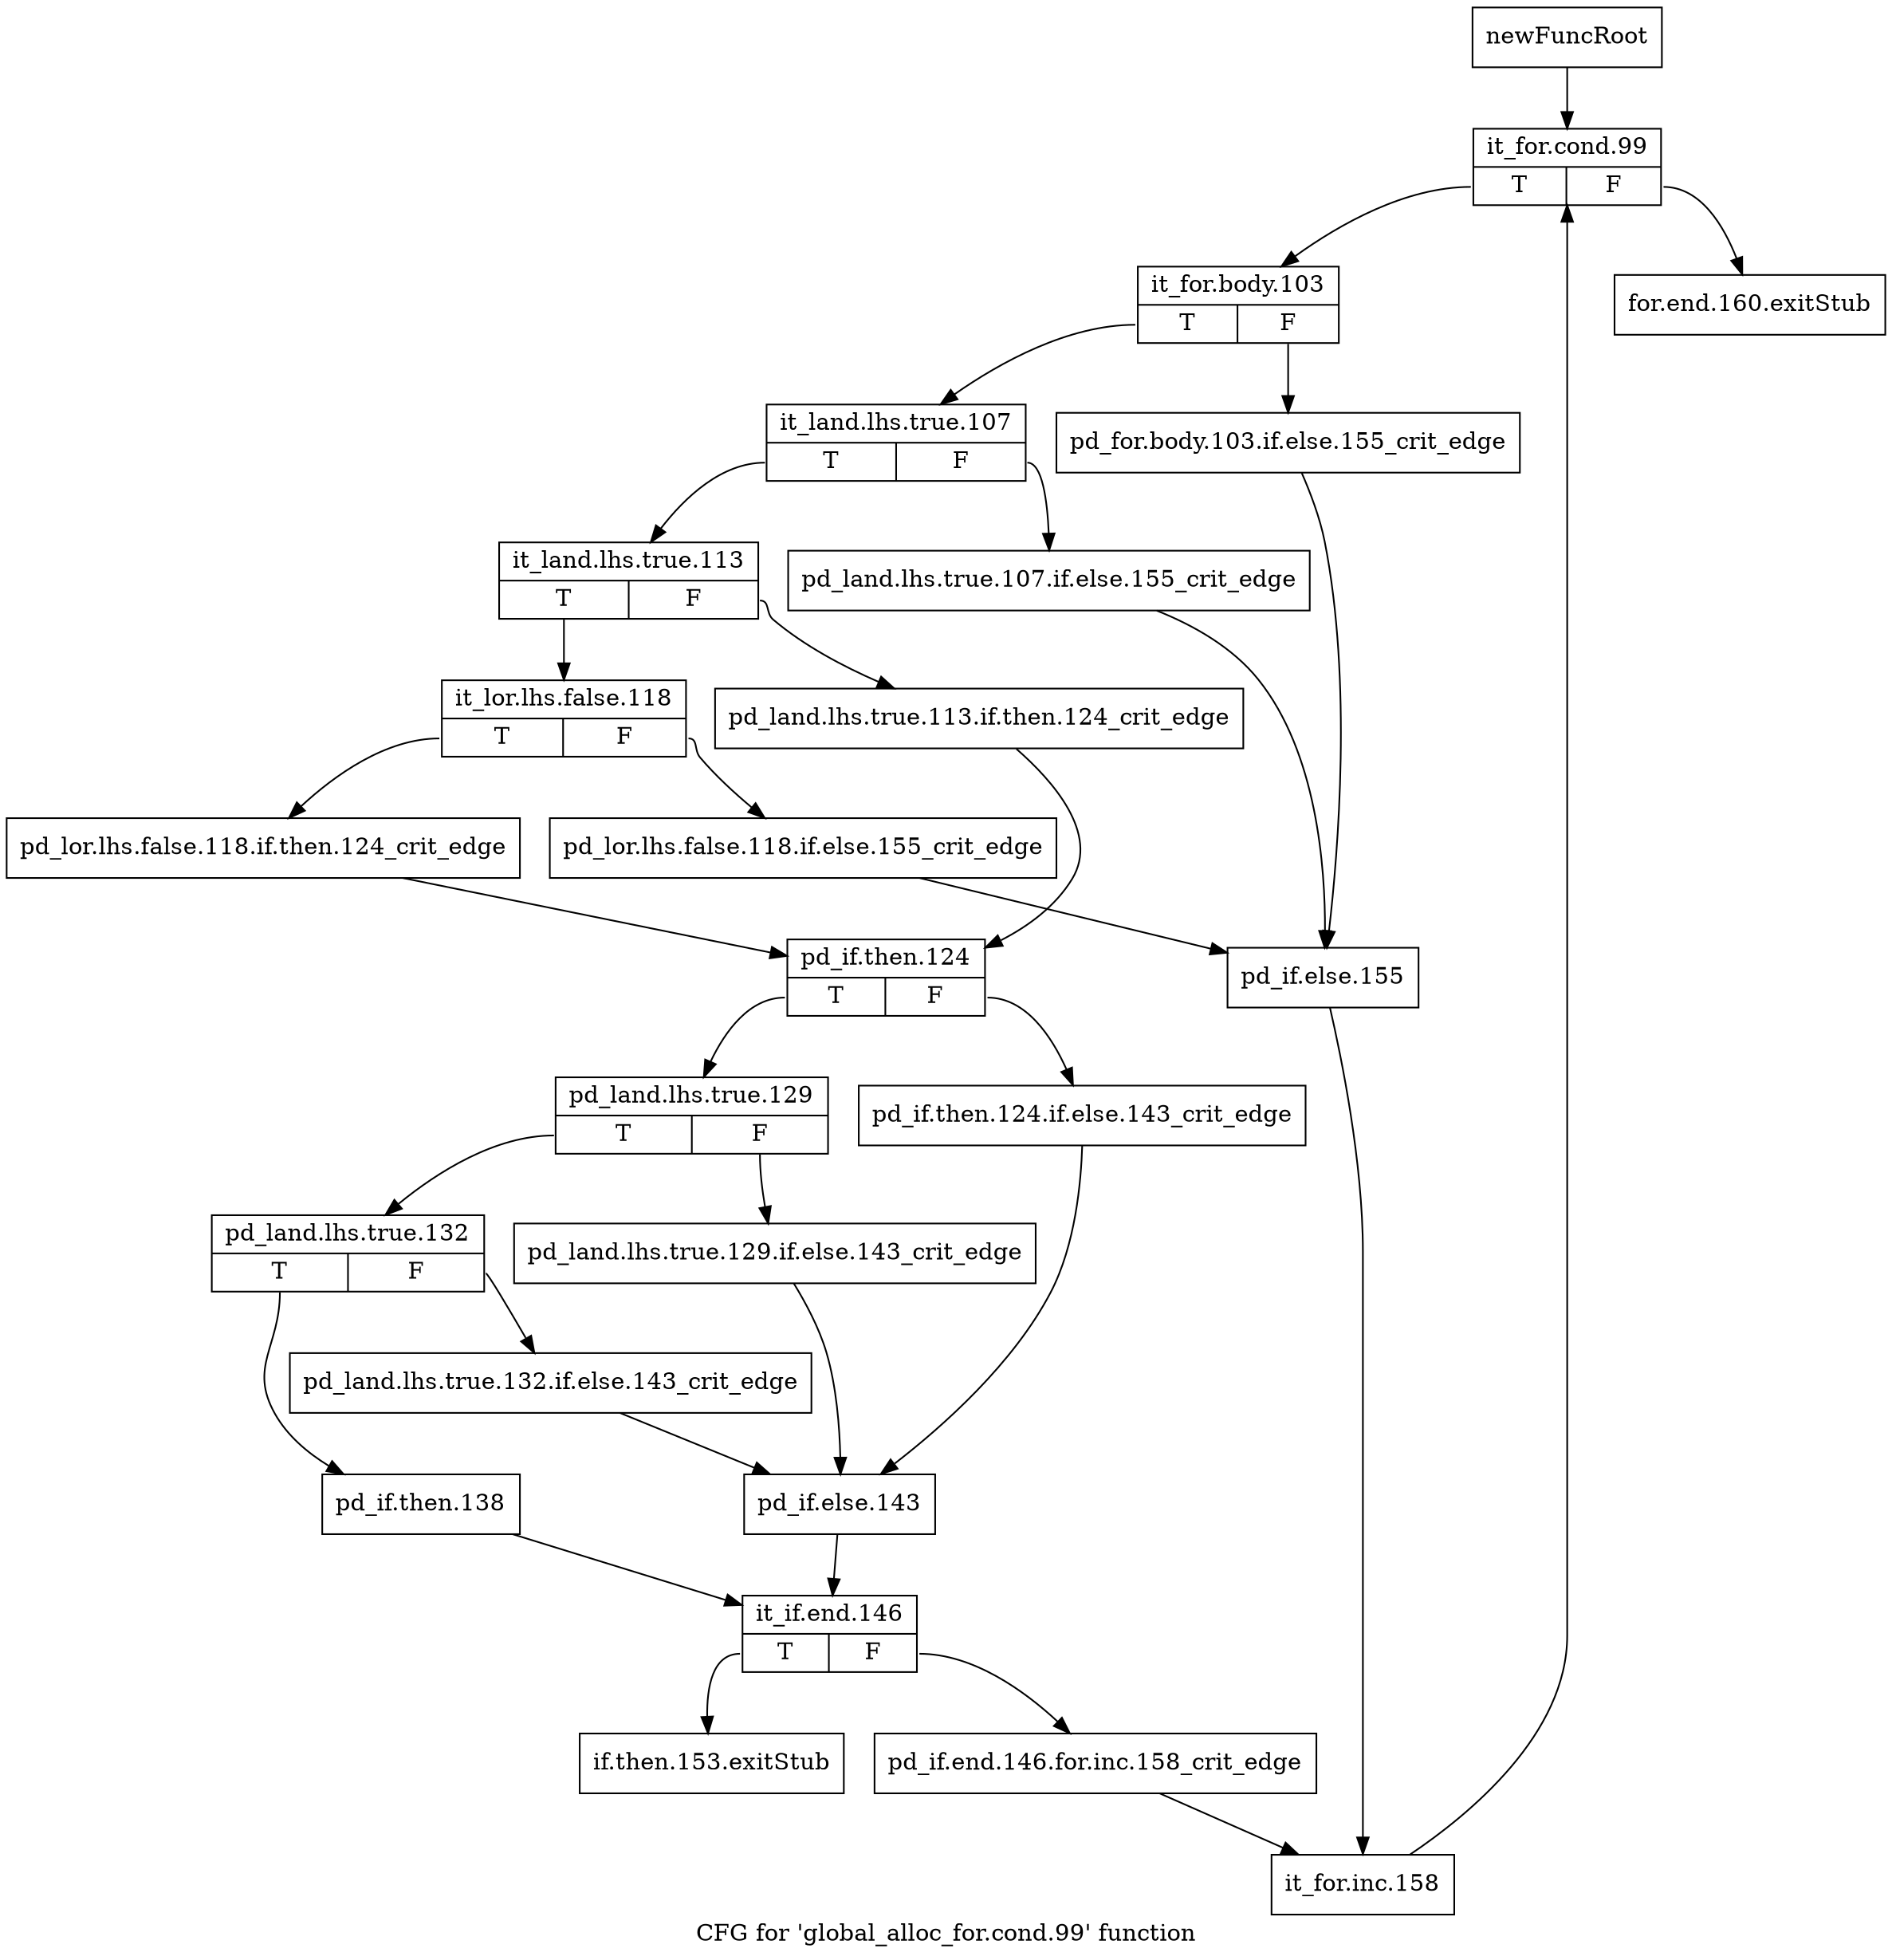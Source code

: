 digraph "CFG for 'global_alloc_for.cond.99' function" {
	label="CFG for 'global_alloc_for.cond.99' function";

	Node0xb1e6f60 [shape=record,label="{newFuncRoot}"];
	Node0xb1e6f60 -> Node0xb2095d0;
	Node0xb209530 [shape=record,label="{for.end.160.exitStub}"];
	Node0xb209580 [shape=record,label="{if.then.153.exitStub}"];
	Node0xb2095d0 [shape=record,label="{it_for.cond.99|{<s0>T|<s1>F}}"];
	Node0xb2095d0:s0 -> Node0xb209620;
	Node0xb2095d0:s1 -> Node0xb209530;
	Node0xb209620 [shape=record,label="{it_for.body.103|{<s0>T|<s1>F}}"];
	Node0xb209620:s0 -> Node0xb2096c0;
	Node0xb209620:s1 -> Node0xb209670;
	Node0xb209670 [shape=record,label="{pd_for.body.103.if.else.155_crit_edge}"];
	Node0xb209670 -> Node0xb2098a0;
	Node0xb2096c0 [shape=record,label="{it_land.lhs.true.107|{<s0>T|<s1>F}}"];
	Node0xb2096c0:s0 -> Node0xb209760;
	Node0xb2096c0:s1 -> Node0xb209710;
	Node0xb209710 [shape=record,label="{pd_land.lhs.true.107.if.else.155_crit_edge}"];
	Node0xb209710 -> Node0xb2098a0;
	Node0xb209760 [shape=record,label="{it_land.lhs.true.113|{<s0>T|<s1>F}}"];
	Node0xb209760:s0 -> Node0xb209800;
	Node0xb209760:s1 -> Node0xb2097b0;
	Node0xb2097b0 [shape=record,label="{pd_land.lhs.true.113.if.then.124_crit_edge}"];
	Node0xb2097b0 -> Node0xb209940;
	Node0xb209800 [shape=record,label="{it_lor.lhs.false.118|{<s0>T|<s1>F}}"];
	Node0xb209800:s0 -> Node0xb2098f0;
	Node0xb209800:s1 -> Node0xb209850;
	Node0xb209850 [shape=record,label="{pd_lor.lhs.false.118.if.else.155_crit_edge}"];
	Node0xb209850 -> Node0xb2098a0;
	Node0xb2098a0 [shape=record,label="{pd_if.else.155}"];
	Node0xb2098a0 -> Node0xb209c60;
	Node0xb2098f0 [shape=record,label="{pd_lor.lhs.false.118.if.then.124_crit_edge}"];
	Node0xb2098f0 -> Node0xb209940;
	Node0xb209940 [shape=record,label="{pd_if.then.124|{<s0>T|<s1>F}}"];
	Node0xb209940:s0 -> Node0xb2099e0;
	Node0xb209940:s1 -> Node0xb209990;
	Node0xb209990 [shape=record,label="{pd_if.then.124.if.else.143_crit_edge}"];
	Node0xb209990 -> Node0xb209b20;
	Node0xb2099e0 [shape=record,label="{pd_land.lhs.true.129|{<s0>T|<s1>F}}"];
	Node0xb2099e0:s0 -> Node0xb209a80;
	Node0xb2099e0:s1 -> Node0xb209a30;
	Node0xb209a30 [shape=record,label="{pd_land.lhs.true.129.if.else.143_crit_edge}"];
	Node0xb209a30 -> Node0xb209b20;
	Node0xb209a80 [shape=record,label="{pd_land.lhs.true.132|{<s0>T|<s1>F}}"];
	Node0xb209a80:s0 -> Node0xb209b70;
	Node0xb209a80:s1 -> Node0xb209ad0;
	Node0xb209ad0 [shape=record,label="{pd_land.lhs.true.132.if.else.143_crit_edge}"];
	Node0xb209ad0 -> Node0xb209b20;
	Node0xb209b20 [shape=record,label="{pd_if.else.143}"];
	Node0xb209b20 -> Node0xb209bc0;
	Node0xb209b70 [shape=record,label="{pd_if.then.138}"];
	Node0xb209b70 -> Node0xb209bc0;
	Node0xb209bc0 [shape=record,label="{it_if.end.146|{<s0>T|<s1>F}}"];
	Node0xb209bc0:s0 -> Node0xb209580;
	Node0xb209bc0:s1 -> Node0xb209c10;
	Node0xb209c10 [shape=record,label="{pd_if.end.146.for.inc.158_crit_edge}"];
	Node0xb209c10 -> Node0xb209c60;
	Node0xb209c60 [shape=record,label="{it_for.inc.158}"];
	Node0xb209c60 -> Node0xb2095d0;
}

